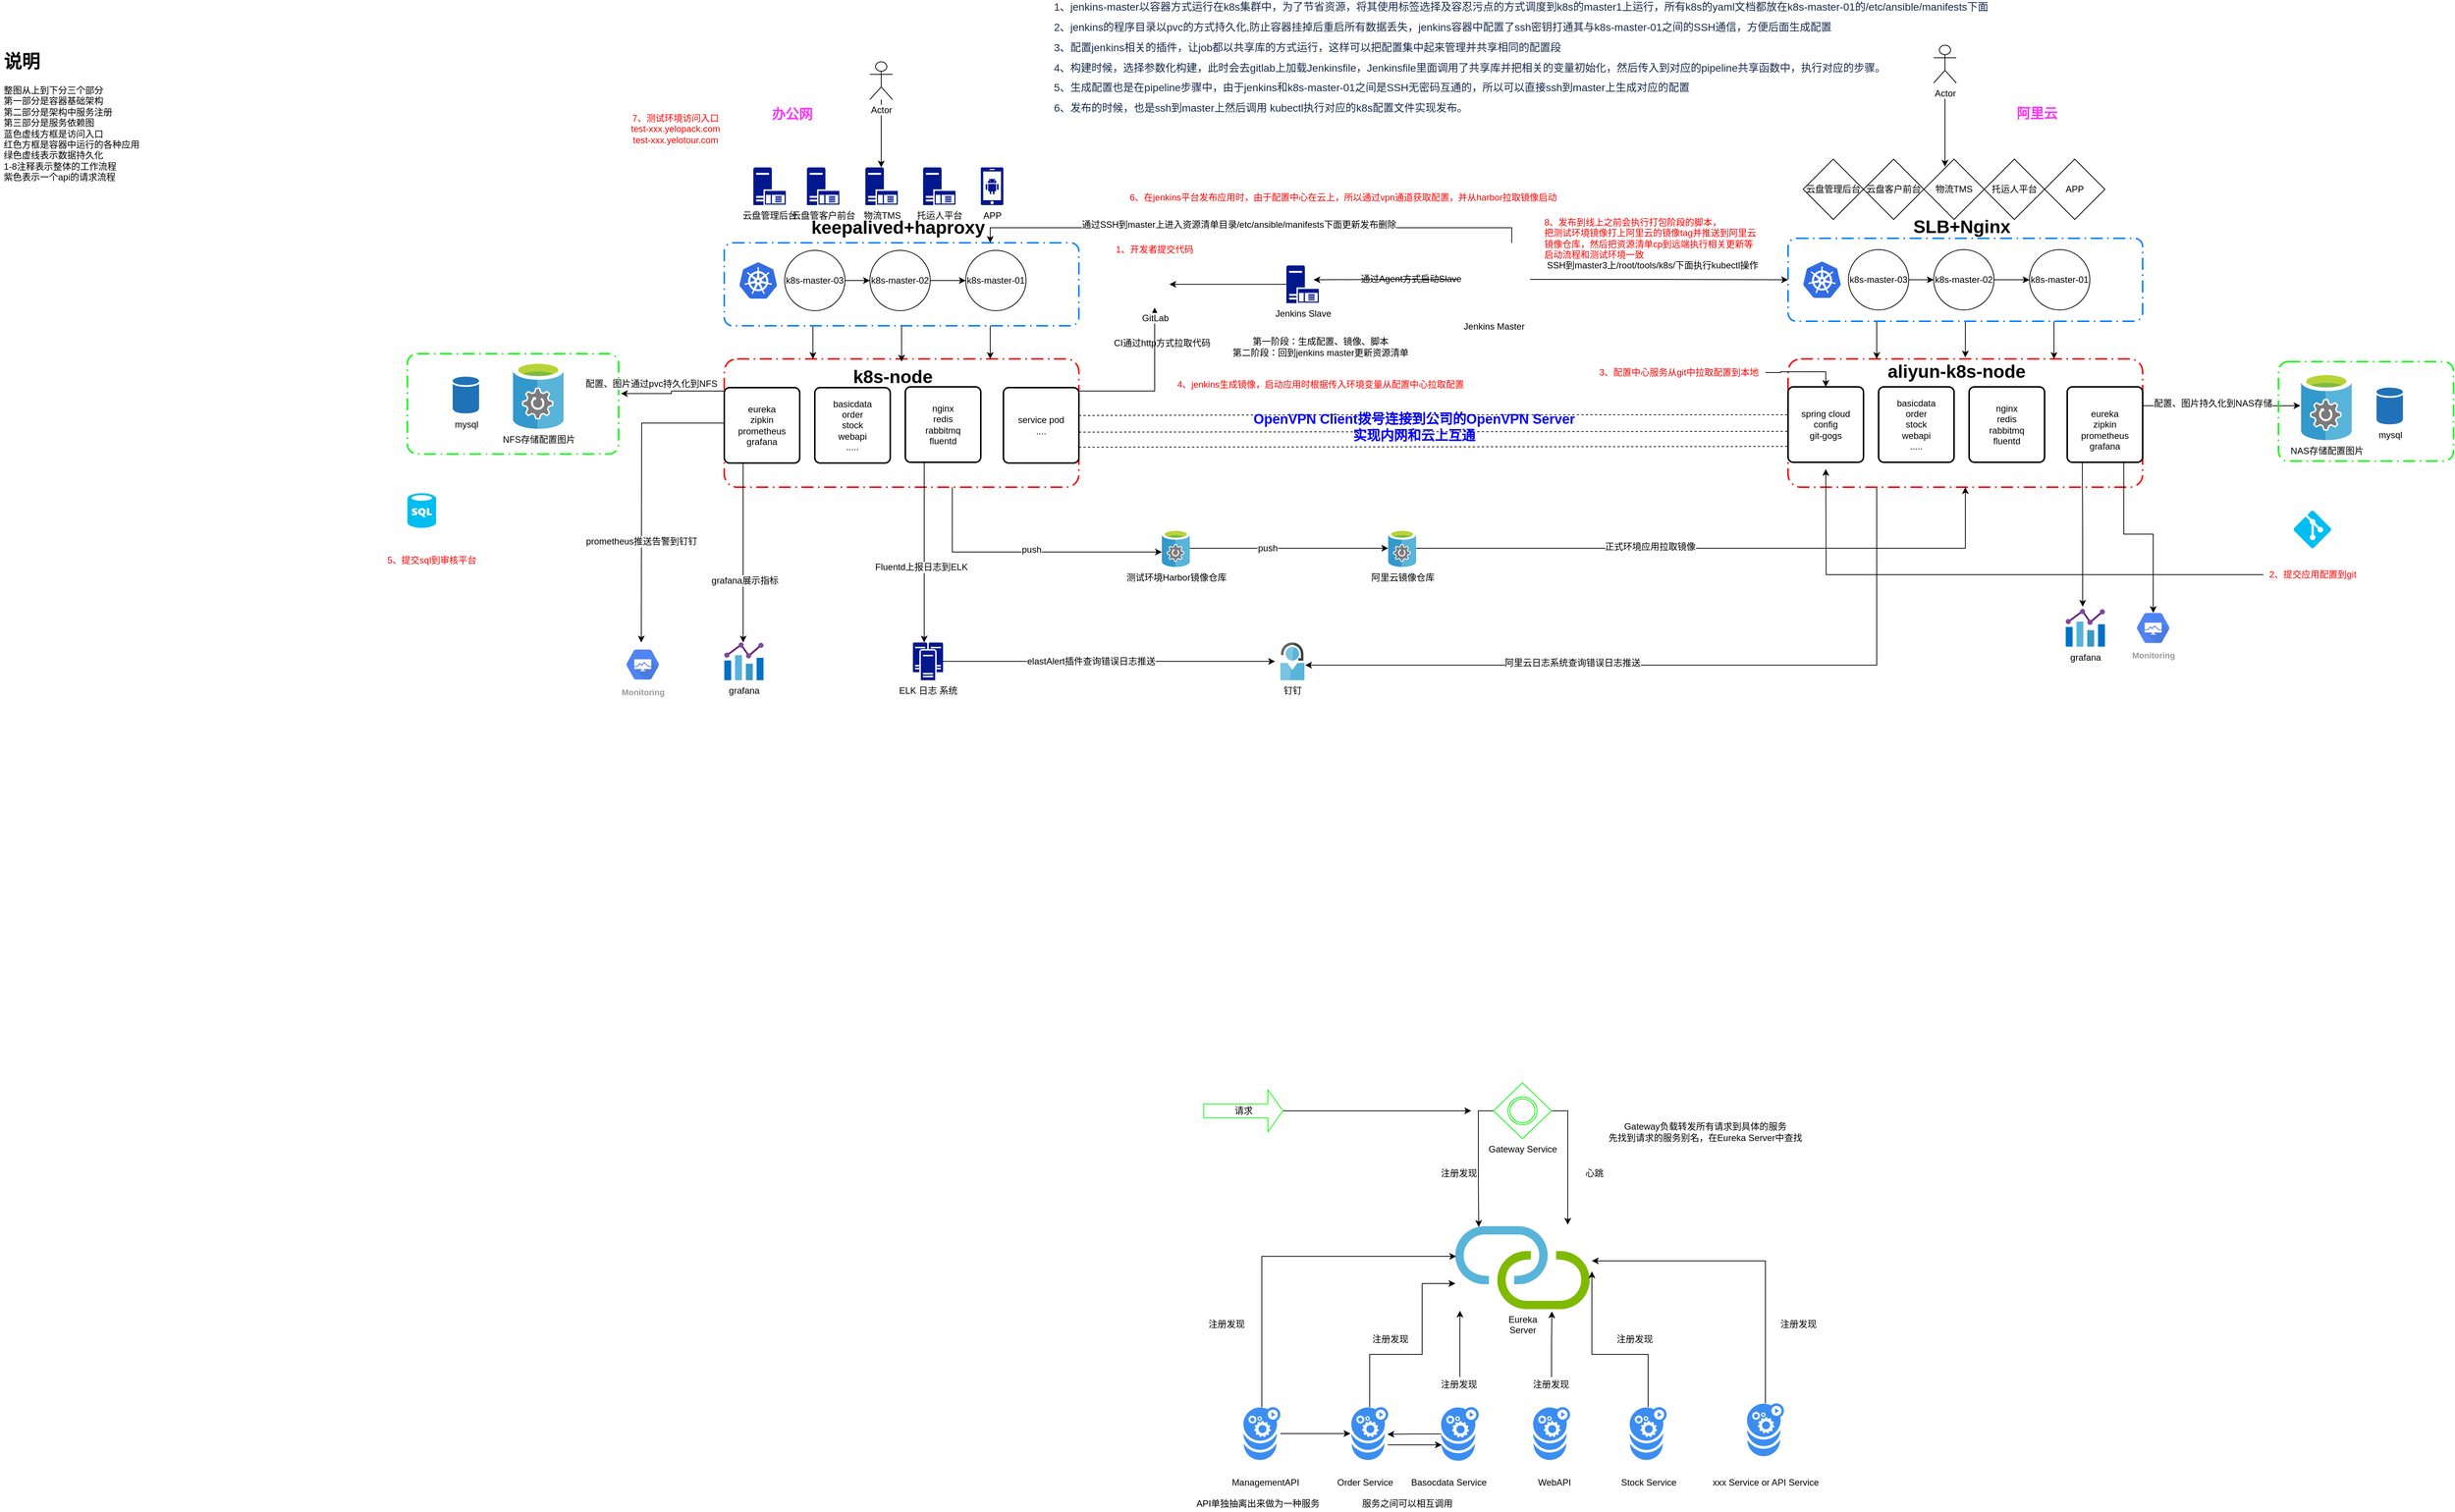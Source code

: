 <mxfile version="12.3.6" type="github" pages="1">
  <diagram id="JOAECc9dolxZvERgOYIs" name="第 1 页">
    <mxGraphModel dx="3239" dy="1941" grid="1" gridSize="10" guides="1" tooltips="1" connect="1" arrows="1" fold="1" page="1" pageScale="1" pageWidth="827" pageHeight="1169" math="0" shadow="0">
      <root>
        <mxCell id="0"/>
        <mxCell id="1" parent="0"/>
        <mxCell id="RfoIqtlfHeD6Kl8EGxVd-103" value="&lt;p style=&quot;margin: 0px ; padding: 0px ; color: rgb(23 , 43 , 77) ; font-family: , &amp;#34;blinkmacsystemfont&amp;#34; , &amp;#34;segoe ui&amp;#34; , &amp;#34;roboto&amp;#34; , &amp;#34;oxygen&amp;#34; , &amp;#34;ubuntu&amp;#34; , &amp;#34;fira sans&amp;#34; , &amp;#34;droid sans&amp;#34; , &amp;#34;helvetica neue&amp;#34; , sans-serif ; font-size: 14px ; background-color: rgb(255 , 255 , 255)&quot;&gt;1、jenkins-master以容器方式运行在k8s集群中，为了节省资源，将其使用标签选择及容忍污点的方式调度到k8s的master1上运行，所有k8s的yaml文档都放在k8s-master-01的/etc/ansible/manifests下面&lt;/p&gt;&lt;p style=&quot;margin: 10px 0px 0px ; padding: 0px ; color: rgb(23 , 43 , 77) ; font-family: , &amp;#34;blinkmacsystemfont&amp;#34; , &amp;#34;segoe ui&amp;#34; , &amp;#34;roboto&amp;#34; , &amp;#34;oxygen&amp;#34; , &amp;#34;ubuntu&amp;#34; , &amp;#34;fira sans&amp;#34; , &amp;#34;droid sans&amp;#34; , &amp;#34;helvetica neue&amp;#34; , sans-serif ; font-size: 14px ; background-color: rgb(255 , 255 , 255)&quot;&gt;2、jenkins的程序目录以pvc的方式持久化,防止容器挂掉后重启所有数据丢失，jenkins容器中配置了ssh密钥打通其与k8s-master-01之间的SSH通信，方便后面生成配置&lt;/p&gt;&lt;p style=&quot;margin: 10px 0px 0px ; padding: 0px ; color: rgb(23 , 43 , 77) ; font-family: , &amp;#34;blinkmacsystemfont&amp;#34; , &amp;#34;segoe ui&amp;#34; , &amp;#34;roboto&amp;#34; , &amp;#34;oxygen&amp;#34; , &amp;#34;ubuntu&amp;#34; , &amp;#34;fira sans&amp;#34; , &amp;#34;droid sans&amp;#34; , &amp;#34;helvetica neue&amp;#34; , sans-serif ; font-size: 14px ; background-color: rgb(255 , 255 , 255)&quot;&gt;3、配置jenkins相关的插件，让job都以共享库的方式运行，这样可以把配置集中起来管理并共享相同的配置段&lt;/p&gt;&lt;p style=&quot;margin: 10px 0px 0px ; padding: 0px ; color: rgb(23 , 43 , 77) ; font-family: , &amp;#34;blinkmacsystemfont&amp;#34; , &amp;#34;segoe ui&amp;#34; , &amp;#34;roboto&amp;#34; , &amp;#34;oxygen&amp;#34; , &amp;#34;ubuntu&amp;#34; , &amp;#34;fira sans&amp;#34; , &amp;#34;droid sans&amp;#34; , &amp;#34;helvetica neue&amp;#34; , sans-serif ; font-size: 14px ; background-color: rgb(255 , 255 , 255)&quot;&gt;4、构建时候，选择参数化构建，此时会去gitlab上加载Jenkinsfile，Jenkinsfile里面调用了共享库并把相关的变量初始化，然后传入到对应的pipeline共享函数中，执行对应的步骤。&lt;/p&gt;&lt;p style=&quot;margin: 10px 0px 0px ; padding: 0px ; color: rgb(23 , 43 , 77) ; font-family: , &amp;#34;blinkmacsystemfont&amp;#34; , &amp;#34;segoe ui&amp;#34; , &amp;#34;roboto&amp;#34; , &amp;#34;oxygen&amp;#34; , &amp;#34;ubuntu&amp;#34; , &amp;#34;fira sans&amp;#34; , &amp;#34;droid sans&amp;#34; , &amp;#34;helvetica neue&amp;#34; , sans-serif ; font-size: 14px ; background-color: rgb(255 , 255 , 255)&quot;&gt;5、生成配置也是在pipeline步骤中，由于jenkins和k8s-master-01之间是SSH无密码互通的，所以可以直接ssh到master上生成对应的配置&lt;/p&gt;&lt;p style=&quot;margin: 10px 0px 0px ; padding: 0px ; color: rgb(23 , 43 , 77) ; font-family: , &amp;#34;blinkmacsystemfont&amp;#34; , &amp;#34;segoe ui&amp;#34; , &amp;#34;roboto&amp;#34; , &amp;#34;oxygen&amp;#34; , &amp;#34;ubuntu&amp;#34; , &amp;#34;fira sans&amp;#34; , &amp;#34;droid sans&amp;#34; , &amp;#34;helvetica neue&amp;#34; , sans-serif ; font-size: 14px ; background-color: rgb(255 , 255 , 255)&quot;&gt;6、发布的时候，也是ssh到master上然后调用&amp;nbsp;kubectl执行对应的k8s配置文件实现发布。&lt;/p&gt;" style="text;html=1;strokeColor=none;fillColor=none;align=left;verticalAlign=middle;whiteSpace=wrap;rounded=0;shadow=0;" vertex="1" parent="1">
          <mxGeometry x="505" y="-930" width="1275" height="140" as="geometry"/>
        </mxCell>
        <mxCell id="RfoIqtlfHeD6Kl8EGxVd-90" style="edgeStyle=orthogonalEdgeStyle;rounded=0;orthogonalLoop=1;jettySize=auto;html=1;exitX=0.25;exitY=1;exitDx=0;exitDy=0;entryX=1.031;entryY=0.6;entryDx=0;entryDy=0;entryPerimeter=0;" edge="1" parent="1" source="RfoIqtlfHeD6Kl8EGxVd-40" target="RfoIqtlfHeD6Kl8EGxVd-88">
          <mxGeometry relative="1" as="geometry"/>
        </mxCell>
        <mxCell id="RfoIqtlfHeD6Kl8EGxVd-91" value="阿里云日志系统查询错误日志推送" style="text;html=1;align=center;verticalAlign=middle;resizable=0;points=[];;labelBackgroundColor=#ffffff;" vertex="1" connectable="0" parent="RfoIqtlfHeD6Kl8EGxVd-90">
          <mxGeometry x="0.288" y="-3" relative="1" as="geometry">
            <mxPoint as="offset"/>
          </mxGeometry>
        </mxCell>
        <mxCell id="RfoIqtlfHeD6Kl8EGxVd-40" value="" style="rounded=1;arcSize=10;dashed=1;strokeColor=#FF0000;fillColor=none;gradientColor=none;dashPattern=8 3 1 3;strokeWidth=2;shadow=0;" vertex="1" parent="1">
          <mxGeometry x="1480" y="-460" width="470" height="170" as="geometry"/>
        </mxCell>
        <mxCell id="RfoIqtlfHeD6Kl8EGxVd-110" style="edgeStyle=orthogonalEdgeStyle;rounded=0;orthogonalLoop=1;jettySize=auto;html=1;exitX=1;exitY=0.25;exitDx=0;exitDy=0;entryX=0.5;entryY=1;entryDx=0;entryDy=0;" edge="1" parent="1" source="RfoIqtlfHeD6Kl8EGxVd-7" target="RfoIqtlfHeD6Kl8EGxVd-108">
          <mxGeometry relative="1" as="geometry"/>
        </mxCell>
        <mxCell id="RfoIqtlfHeD6Kl8EGxVd-7" value="" style="rounded=1;arcSize=10;dashed=1;strokeColor=#FF0000;fillColor=none;gradientColor=none;dashPattern=8 3 1 3;strokeWidth=2;shadow=0;" vertex="1" parent="1">
          <mxGeometry x="70" y="-460" width="470" height="170" as="geometry"/>
        </mxCell>
        <mxCell id="RfoIqtlfHeD6Kl8EGxVd-17" value="" style="rounded=1;arcSize=10;dashed=1;strokeColor=#00FF00;fillColor=none;gradientColor=none;dashPattern=8 3 1 3;strokeWidth=2;shadow=0;" vertex="1" parent="1">
          <mxGeometry x="-350" y="-467" width="280" height="133" as="geometry"/>
        </mxCell>
        <mxCell id="RfoIqtlfHeD6Kl8EGxVd-18" style="edgeStyle=orthogonalEdgeStyle;rounded=0;orthogonalLoop=1;jettySize=auto;html=1;exitX=0;exitY=0.25;exitDx=0;exitDy=0;entryX=1.011;entryY=0.398;entryDx=0;entryDy=0;entryPerimeter=0;" edge="1" parent="1" source="RfoIqtlfHeD6Kl8EGxVd-7" target="RfoIqtlfHeD6Kl8EGxVd-17">
          <mxGeometry relative="1" as="geometry"/>
        </mxCell>
        <mxCell id="RfoIqtlfHeD6Kl8EGxVd-19" value="配置、图片通过pvc持久化到NFS" style="text;html=1;align=center;verticalAlign=middle;resizable=0;points=[];;labelBackgroundColor=#ffffff;" vertex="1" connectable="0" parent="RfoIqtlfHeD6Kl8EGxVd-18">
          <mxGeometry x="0.329" y="-3" relative="1" as="geometry">
            <mxPoint x="-8" y="-10" as="offset"/>
          </mxGeometry>
        </mxCell>
        <mxCell id="RfoIqtlfHeD6Kl8EGxVd-21" style="edgeStyle=orthogonalEdgeStyle;rounded=0;orthogonalLoop=1;jettySize=auto;html=1;" edge="1" parent="1" source="RfoIqtlfHeD6Kl8EGxVd-7">
          <mxGeometry relative="1" as="geometry">
            <mxPoint x="-40" y="-84" as="targetPoint"/>
          </mxGeometry>
        </mxCell>
        <mxCell id="RfoIqtlfHeD6Kl8EGxVd-29" value="prometheus推送告警到钉钉" style="text;html=1;align=center;verticalAlign=middle;resizable=0;points=[];;labelBackgroundColor=#ffffff;" vertex="1" connectable="0" parent="RfoIqtlfHeD6Kl8EGxVd-21">
          <mxGeometry x="0.332" relative="1" as="geometry">
            <mxPoint as="offset"/>
          </mxGeometry>
        </mxCell>
        <mxCell id="RfoIqtlfHeD6Kl8EGxVd-34" style="edgeStyle=orthogonalEdgeStyle;rounded=0;orthogonalLoop=1;jettySize=auto;html=1;exitX=0.643;exitY=1;exitDx=0;exitDy=0;entryX=0;entryY=0.6;entryDx=0;entryDy=0;entryPerimeter=0;exitPerimeter=0;" edge="1" parent="1" source="RfoIqtlfHeD6Kl8EGxVd-7" target="RfoIqtlfHeD6Kl8EGxVd-32">
          <mxGeometry relative="1" as="geometry"/>
        </mxCell>
        <mxCell id="RfoIqtlfHeD6Kl8EGxVd-72" value="push" style="text;html=1;align=center;verticalAlign=middle;resizable=0;points=[];;labelBackgroundColor=#ffffff;" vertex="1" connectable="0" parent="RfoIqtlfHeD6Kl8EGxVd-34">
          <mxGeometry x="0.05" y="3" relative="1" as="geometry">
            <mxPoint as="offset"/>
          </mxGeometry>
        </mxCell>
        <mxCell id="RfoIqtlfHeD6Kl8EGxVd-81" style="edgeStyle=orthogonalEdgeStyle;rounded=0;orthogonalLoop=1;jettySize=auto;html=1;exitX=0.25;exitY=1;exitDx=0;exitDy=0;entryX=0.25;entryY=0;entryDx=0;entryDy=0;" edge="1" parent="1" source="RfoIqtlfHeD6Kl8EGxVd-3" target="RfoIqtlfHeD6Kl8EGxVd-7">
          <mxGeometry relative="1" as="geometry"/>
        </mxCell>
        <mxCell id="RfoIqtlfHeD6Kl8EGxVd-82" style="edgeStyle=orthogonalEdgeStyle;rounded=0;orthogonalLoop=1;jettySize=auto;html=1;exitX=0.5;exitY=1;exitDx=0;exitDy=0;entryX=0.62;entryY=0;entryDx=0;entryDy=0;entryPerimeter=0;" edge="1" parent="1" source="RfoIqtlfHeD6Kl8EGxVd-3" target="RfoIqtlfHeD6Kl8EGxVd-14">
          <mxGeometry relative="1" as="geometry"/>
        </mxCell>
        <mxCell id="RfoIqtlfHeD6Kl8EGxVd-83" style="edgeStyle=orthogonalEdgeStyle;rounded=0;orthogonalLoop=1;jettySize=auto;html=1;exitX=0.75;exitY=1;exitDx=0;exitDy=0;entryX=0.75;entryY=0;entryDx=0;entryDy=0;" edge="1" parent="1" source="RfoIqtlfHeD6Kl8EGxVd-3" target="RfoIqtlfHeD6Kl8EGxVd-7">
          <mxGeometry relative="1" as="geometry"/>
        </mxCell>
        <mxCell id="RfoIqtlfHeD6Kl8EGxVd-3" value="" style="rounded=1;arcSize=10;dashed=1;strokeColor=#007FFF;fillColor=none;gradientColor=none;dashPattern=8 3 1 3;strokeWidth=2;shadow=0;" vertex="1" parent="1">
          <mxGeometry x="70" y="-614" width="470" height="110" as="geometry"/>
        </mxCell>
        <mxCell id="q3KWGAczgnSq44PTm5tH-10" style="edgeStyle=orthogonalEdgeStyle;rounded=0;orthogonalLoop=1;jettySize=auto;html=1;" parent="1" source="q3KWGAczgnSq44PTm5tH-1" edge="1">
          <mxGeometry relative="1" as="geometry">
            <mxPoint x="278" y="-714" as="targetPoint"/>
          </mxGeometry>
        </mxCell>
        <mxCell id="q3KWGAczgnSq44PTm5tH-1" value="Actor" style="shape=umlActor;verticalLabelPosition=bottom;labelBackgroundColor=#ffffff;verticalAlign=top;html=1;outlineConnect=0;" parent="1" vertex="1">
          <mxGeometry x="263" y="-854" width="30" height="50" as="geometry"/>
        </mxCell>
        <mxCell id="q3KWGAczgnSq44PTm5tH-8" value="&lt;h1&gt;说明&lt;/h1&gt;&lt;div&gt;整图从上到下分三个部分&lt;/div&gt;&lt;div&gt;第一部分是容器基础架构&lt;/div&gt;&lt;div&gt;第二部分是架构中服务注册&lt;/div&gt;&lt;div&gt;第三部分是服务依赖图&lt;/div&gt;&lt;div&gt;蓝色虚线方框是访问入口&lt;/div&gt;&lt;div&gt;红色方框是容器中运行的各种应用&lt;/div&gt;&lt;div&gt;绿色虚线表示数据持久化&lt;/div&gt;&lt;div&gt;1-8注释表示整体的工作流程&lt;/div&gt;&lt;div&gt;紫色表示一个api的请求流程&lt;/div&gt;" style="text;html=1;strokeColor=none;fillColor=none;spacing=5;spacingTop=-20;whiteSpace=wrap;overflow=hidden;rounded=0;" parent="1" vertex="1">
          <mxGeometry x="-890" y="-874" width="197" height="200" as="geometry"/>
        </mxCell>
        <mxCell id="q3KWGAczgnSq44PTm5tH-9" value="&lt;font color=&quot;#ff33ff&quot; style=&quot;font-size: 18px&quot;&gt;&lt;b&gt;办公网&lt;/b&gt;&lt;/font&gt;" style="text;html=1;strokeColor=none;fillColor=none;align=center;verticalAlign=middle;whiteSpace=wrap;rounded=0;" parent="1" vertex="1">
          <mxGeometry x="130" y="-804" width="60" height="40" as="geometry"/>
        </mxCell>
        <mxCell id="RfoIqtlfHeD6Kl8EGxVd-4" style="edgeStyle=orthogonalEdgeStyle;rounded=0;orthogonalLoop=1;jettySize=auto;html=1;exitX=1;exitY=0.5;exitDx=0;exitDy=0;entryX=0;entryY=0.5;entryDx=0;entryDy=0;" edge="1" parent="1" source="q3KWGAczgnSq44PTm5tH-13" target="q3KWGAczgnSq44PTm5tH-14">
          <mxGeometry relative="1" as="geometry"/>
        </mxCell>
        <mxCell id="q3KWGAczgnSq44PTm5tH-13" value="k8s-master-03" style="ellipse;whiteSpace=wrap;html=1;aspect=fixed;fillColor=#FFFFFF;" parent="1" vertex="1">
          <mxGeometry x="150" y="-604" width="80" height="80" as="geometry"/>
        </mxCell>
        <mxCell id="RfoIqtlfHeD6Kl8EGxVd-5" style="edgeStyle=orthogonalEdgeStyle;rounded=0;orthogonalLoop=1;jettySize=auto;html=1;exitX=1;exitY=0.5;exitDx=0;exitDy=0;entryX=0;entryY=0.5;entryDx=0;entryDy=0;" edge="1" parent="1" source="q3KWGAczgnSq44PTm5tH-14" target="q3KWGAczgnSq44PTm5tH-15">
          <mxGeometry relative="1" as="geometry"/>
        </mxCell>
        <mxCell id="q3KWGAczgnSq44PTm5tH-14" value="&lt;span style=&quot;white-space: normal&quot;&gt;k8s-master-02&lt;/span&gt;" style="ellipse;whiteSpace=wrap;html=1;aspect=fixed;fillColor=#FFFFFF;" parent="1" vertex="1">
          <mxGeometry x="263" y="-604" width="80" height="80" as="geometry"/>
        </mxCell>
        <mxCell id="q3KWGAczgnSq44PTm5tH-15" value="&lt;span style=&quot;white-space: normal&quot;&gt;k8s-master-01&lt;/span&gt;" style="ellipse;whiteSpace=wrap;html=1;aspect=fixed;fillColor=#FFFFFF;" parent="1" vertex="1">
          <mxGeometry x="390" y="-604" width="80" height="80" as="geometry"/>
        </mxCell>
        <mxCell id="q3KWGAczgnSq44PTm5tH-18" value="" style="aspect=fixed;html=1;points=[];align=center;image;fontSize=12;image=img/lib/mscae/Kubernetes.svg;shadow=0;fillColor=#FFFFFF;" parent="1" vertex="1">
          <mxGeometry x="90" y="-588" width="50" height="48" as="geometry"/>
        </mxCell>
        <mxCell id="RfoIqtlfHeD6Kl8EGxVd-25" style="edgeStyle=orthogonalEdgeStyle;rounded=0;orthogonalLoop=1;jettySize=auto;html=1;exitX=0.25;exitY=1;exitDx=0;exitDy=0;entryX=0.481;entryY=0;entryDx=0;entryDy=0;entryPerimeter=0;" edge="1" parent="1" source="q3KWGAczgnSq44PTm5tH-19" target="RfoIqtlfHeD6Kl8EGxVd-24">
          <mxGeometry relative="1" as="geometry"/>
        </mxCell>
        <mxCell id="RfoIqtlfHeD6Kl8EGxVd-30" value="grafana展示指标" style="text;html=1;align=center;verticalAlign=middle;resizable=0;points=[];;labelBackgroundColor=#ffffff;" vertex="1" connectable="0" parent="RfoIqtlfHeD6Kl8EGxVd-25">
          <mxGeometry x="0.311" y="2" relative="1" as="geometry">
            <mxPoint as="offset"/>
          </mxGeometry>
        </mxCell>
        <mxCell id="q3KWGAczgnSq44PTm5tH-19" value="eureka&lt;br&gt;zipkin&lt;br&gt;prometheus&lt;br&gt;grafana" style="rounded=1;whiteSpace=wrap;html=1;absoluteArcSize=1;arcSize=14;strokeWidth=2;shadow=0;fillColor=#FFFFFF;" parent="1" vertex="1">
          <mxGeometry x="70" y="-422" width="100" height="100" as="geometry"/>
        </mxCell>
        <mxCell id="RfoIqtlfHeD6Kl8EGxVd-6" value="keepalived+haproxy" style="text;strokeColor=none;fillColor=none;html=1;fontSize=24;fontStyle=1;verticalAlign=middle;align=center;shadow=0;" vertex="1" parent="1">
          <mxGeometry x="250" y="-654" width="100" height="40" as="geometry"/>
        </mxCell>
        <mxCell id="RfoIqtlfHeD6Kl8EGxVd-84" style="edgeStyle=orthogonalEdgeStyle;rounded=0;orthogonalLoop=1;jettySize=auto;html=1;exitX=0.25;exitY=1;exitDx=0;exitDy=0;" edge="1" parent="1" source="RfoIqtlfHeD6Kl8EGxVd-8">
          <mxGeometry relative="1" as="geometry">
            <mxPoint x="335" y="-84" as="targetPoint"/>
          </mxGeometry>
        </mxCell>
        <mxCell id="RfoIqtlfHeD6Kl8EGxVd-86" value="Fluentd上报日志到ELK" style="text;html=1;align=center;verticalAlign=middle;resizable=0;points=[];;labelBackgroundColor=#ffffff;" vertex="1" connectable="0" parent="RfoIqtlfHeD6Kl8EGxVd-84">
          <mxGeometry x="0.197" y="-1" relative="1" as="geometry">
            <mxPoint x="-4" y="-4" as="offset"/>
          </mxGeometry>
        </mxCell>
        <mxCell id="RfoIqtlfHeD6Kl8EGxVd-8" value="nginx&lt;br&gt;redis&lt;br&gt;rabbitmq&lt;br&gt;fluentd" style="rounded=1;whiteSpace=wrap;html=1;absoluteArcSize=1;arcSize=14;strokeWidth=2;shadow=0;fillColor=#FFFFFF;" vertex="1" parent="1">
          <mxGeometry x="310" y="-423" width="100" height="100" as="geometry"/>
        </mxCell>
        <mxCell id="RfoIqtlfHeD6Kl8EGxVd-9" value="service pod&lt;br&gt;...." style="rounded=1;whiteSpace=wrap;html=1;absoluteArcSize=1;arcSize=14;strokeWidth=2;shadow=0;fillColor=#FFFFFF;" vertex="1" parent="1">
          <mxGeometry x="440" y="-422" width="100" height="100" as="geometry"/>
        </mxCell>
        <mxCell id="RfoIqtlfHeD6Kl8EGxVd-10" value="basicdata&lt;br&gt;order&lt;br&gt;stock&lt;br&gt;webapi&lt;br&gt;....." style="rounded=1;whiteSpace=wrap;html=1;absoluteArcSize=1;arcSize=14;strokeWidth=2;shadow=0;fillColor=#FFFFFF;" vertex="1" parent="1">
          <mxGeometry x="190" y="-422" width="100" height="100" as="geometry"/>
        </mxCell>
        <mxCell id="RfoIqtlfHeD6Kl8EGxVd-14" value="k8s-node" style="text;strokeColor=none;fillColor=none;html=1;fontSize=24;fontStyle=1;verticalAlign=middle;align=center;shadow=0;" vertex="1" parent="1">
          <mxGeometry x="243" y="-456.5" width="100" height="40" as="geometry"/>
        </mxCell>
        <mxCell id="RfoIqtlfHeD6Kl8EGxVd-15" value="NFS存储配置图片" style="aspect=fixed;html=1;points=[];align=center;image;fontSize=12;image=img/lib/mscae/StorSimple_Data_Managers.svg;shadow=0;strokeColor=#FF0000;fillColor=#FFFFFF;" vertex="1" parent="1">
          <mxGeometry x="-210" y="-457" width="67" height="90" as="geometry"/>
        </mxCell>
        <mxCell id="RfoIqtlfHeD6Kl8EGxVd-16" value="mysql" style="shadow=0;dashed=0;html=1;strokeColor=none;labelPosition=center;verticalLabelPosition=bottom;verticalAlign=top;outlineConnect=0;align=center;shape=mxgraph.office.databases.database;fillColor=#2072B8;" vertex="1" parent="1">
          <mxGeometry x="-290" y="-436.5" width="35" height="49" as="geometry"/>
        </mxCell>
        <mxCell id="RfoIqtlfHeD6Kl8EGxVd-24" value="grafana" style="aspect=fixed;html=1;points=[];align=center;image;fontSize=12;image=img/lib/mscae/Chart.svg;shadow=0;strokeColor=#00FF00;fillColor=#FFFFFF;" vertex="1" parent="1">
          <mxGeometry x="70" y="-84" width="52" height="50" as="geometry"/>
        </mxCell>
        <mxCell id="RfoIqtlfHeD6Kl8EGxVd-26" value="Monitoring" style="html=1;fillColor=#5184F3;strokeColor=none;verticalAlign=top;labelPosition=center;verticalLabelPosition=bottom;align=center;spacingTop=-6;fontSize=11;fontStyle=1;fontColor=#999999;shape=mxgraph.gcp2.hexIcon;prIcon=cloud_deployment_manager;shadow=0;" vertex="1" parent="1">
          <mxGeometry x="-71" y="-84" width="66" height="58.5" as="geometry"/>
        </mxCell>
        <mxCell id="RfoIqtlfHeD6Kl8EGxVd-70" style="edgeStyle=orthogonalEdgeStyle;rounded=0;orthogonalLoop=1;jettySize=auto;html=1;" edge="1" parent="1" source="RfoIqtlfHeD6Kl8EGxVd-32" target="RfoIqtlfHeD6Kl8EGxVd-67">
          <mxGeometry relative="1" as="geometry"/>
        </mxCell>
        <mxCell id="RfoIqtlfHeD6Kl8EGxVd-71" value="push" style="text;html=1;align=center;verticalAlign=middle;resizable=0;points=[];;labelBackgroundColor=#ffffff;" vertex="1" connectable="0" parent="RfoIqtlfHeD6Kl8EGxVd-70">
          <mxGeometry x="-0.217" relative="1" as="geometry">
            <mxPoint as="offset"/>
          </mxGeometry>
        </mxCell>
        <mxCell id="RfoIqtlfHeD6Kl8EGxVd-32" value="测试环境Harbor镜像仓库" style="aspect=fixed;html=1;points=[];align=center;image;fontSize=12;image=img/lib/mscae/StorSimple_Data_Managers.svg;shadow=0;strokeColor=#00FF00;fillColor=#FFFFFF;" vertex="1" parent="1">
          <mxGeometry x="650" y="-234" width="37" height="50" as="geometry"/>
        </mxCell>
        <mxCell id="RfoIqtlfHeD6Kl8EGxVd-98" style="edgeStyle=orthogonalEdgeStyle;rounded=0;orthogonalLoop=1;jettySize=auto;html=1;exitX=0.25;exitY=1;exitDx=0;exitDy=0;entryX=0.25;entryY=0;entryDx=0;entryDy=0;" edge="1" parent="1" source="RfoIqtlfHeD6Kl8EGxVd-41" target="RfoIqtlfHeD6Kl8EGxVd-40">
          <mxGeometry relative="1" as="geometry"/>
        </mxCell>
        <mxCell id="RfoIqtlfHeD6Kl8EGxVd-99" style="edgeStyle=orthogonalEdgeStyle;rounded=0;orthogonalLoop=1;jettySize=auto;html=1;exitX=0.5;exitY=1;exitDx=0;exitDy=0;entryX=0.62;entryY=0.025;entryDx=0;entryDy=0;entryPerimeter=0;" edge="1" parent="1" source="RfoIqtlfHeD6Kl8EGxVd-41" target="RfoIqtlfHeD6Kl8EGxVd-63">
          <mxGeometry relative="1" as="geometry"/>
        </mxCell>
        <mxCell id="RfoIqtlfHeD6Kl8EGxVd-100" style="edgeStyle=orthogonalEdgeStyle;rounded=0;orthogonalLoop=1;jettySize=auto;html=1;exitX=0.75;exitY=1;exitDx=0;exitDy=0;entryX=0.75;entryY=0;entryDx=0;entryDy=0;" edge="1" parent="1" source="RfoIqtlfHeD6Kl8EGxVd-41" target="RfoIqtlfHeD6Kl8EGxVd-40">
          <mxGeometry relative="1" as="geometry"/>
        </mxCell>
        <mxCell id="RfoIqtlfHeD6Kl8EGxVd-41" value="" style="rounded=1;arcSize=10;dashed=1;strokeColor=#007FFF;fillColor=none;gradientColor=none;dashPattern=8 3 1 3;strokeWidth=2;shadow=0;" vertex="1" parent="1">
          <mxGeometry x="1480" y="-620" width="470" height="110" as="geometry"/>
        </mxCell>
        <mxCell id="RfoIqtlfHeD6Kl8EGxVd-42" style="edgeStyle=orthogonalEdgeStyle;rounded=0;orthogonalLoop=1;jettySize=auto;html=1;" edge="1" parent="1">
          <mxGeometry relative="1" as="geometry">
            <mxPoint x="1688" y="-715" as="targetPoint"/>
            <mxPoint x="1688" y="-805" as="sourcePoint"/>
          </mxGeometry>
        </mxCell>
        <mxCell id="RfoIqtlfHeD6Kl8EGxVd-43" value="Actor" style="shape=umlActor;verticalLabelPosition=bottom;labelBackgroundColor=#ffffff;verticalAlign=top;html=1;outlineConnect=0;" vertex="1" parent="1">
          <mxGeometry x="1673" y="-876" width="30" height="50" as="geometry"/>
        </mxCell>
        <mxCell id="RfoIqtlfHeD6Kl8EGxVd-44" value="云盘管理后台" style="rhombus;whiteSpace=wrap;html=1;" vertex="1" parent="1">
          <mxGeometry x="1500" y="-725" width="80" height="80" as="geometry"/>
        </mxCell>
        <mxCell id="RfoIqtlfHeD6Kl8EGxVd-45" value="云盘客户前台" style="rhombus;whiteSpace=wrap;html=1;" vertex="1" parent="1">
          <mxGeometry x="1580" y="-725" width="80" height="80" as="geometry"/>
        </mxCell>
        <mxCell id="RfoIqtlfHeD6Kl8EGxVd-46" value="物流TMS" style="rhombus;whiteSpace=wrap;html=1;" vertex="1" parent="1">
          <mxGeometry x="1660" y="-725" width="80" height="80" as="geometry"/>
        </mxCell>
        <mxCell id="RfoIqtlfHeD6Kl8EGxVd-47" value="托运人平台" style="rhombus;whiteSpace=wrap;html=1;" vertex="1" parent="1">
          <mxGeometry x="1740" y="-725" width="80" height="80" as="geometry"/>
        </mxCell>
        <mxCell id="RfoIqtlfHeD6Kl8EGxVd-48" value="&lt;font color=&quot;#ff33ff&quot;&gt;&lt;span style=&quot;font-size: 18px&quot;&gt;&lt;b&gt;阿里云&lt;/b&gt;&lt;/span&gt;&lt;/font&gt;" style="text;html=1;strokeColor=none;fillColor=none;align=center;verticalAlign=middle;whiteSpace=wrap;rounded=0;" vertex="1" parent="1">
          <mxGeometry x="1780" y="-805" width="60" height="40" as="geometry"/>
        </mxCell>
        <mxCell id="RfoIqtlfHeD6Kl8EGxVd-49" value="APP" style="rhombus;whiteSpace=wrap;html=1;" vertex="1" parent="1">
          <mxGeometry x="1820" y="-725" width="80" height="80" as="geometry"/>
        </mxCell>
        <mxCell id="RfoIqtlfHeD6Kl8EGxVd-50" style="edgeStyle=orthogonalEdgeStyle;rounded=0;orthogonalLoop=1;jettySize=auto;html=1;exitX=1;exitY=0.5;exitDx=0;exitDy=0;entryX=0;entryY=0.5;entryDx=0;entryDy=0;" edge="1" parent="1" source="RfoIqtlfHeD6Kl8EGxVd-51" target="RfoIqtlfHeD6Kl8EGxVd-53">
          <mxGeometry relative="1" as="geometry"/>
        </mxCell>
        <mxCell id="RfoIqtlfHeD6Kl8EGxVd-51" value="k8s-master-03" style="ellipse;whiteSpace=wrap;html=1;aspect=fixed;fillColor=#FFFFFF;" vertex="1" parent="1">
          <mxGeometry x="1560" y="-605" width="80" height="80" as="geometry"/>
        </mxCell>
        <mxCell id="RfoIqtlfHeD6Kl8EGxVd-52" style="edgeStyle=orthogonalEdgeStyle;rounded=0;orthogonalLoop=1;jettySize=auto;html=1;exitX=1;exitY=0.5;exitDx=0;exitDy=0;entryX=0;entryY=0.5;entryDx=0;entryDy=0;" edge="1" parent="1" source="RfoIqtlfHeD6Kl8EGxVd-53" target="RfoIqtlfHeD6Kl8EGxVd-54">
          <mxGeometry relative="1" as="geometry"/>
        </mxCell>
        <mxCell id="RfoIqtlfHeD6Kl8EGxVd-53" value="&lt;span style=&quot;white-space: normal&quot;&gt;k8s-master-02&lt;/span&gt;" style="ellipse;whiteSpace=wrap;html=1;aspect=fixed;fillColor=#FFFFFF;" vertex="1" parent="1">
          <mxGeometry x="1673" y="-605" width="80" height="80" as="geometry"/>
        </mxCell>
        <mxCell id="RfoIqtlfHeD6Kl8EGxVd-54" value="&lt;span style=&quot;white-space: normal&quot;&gt;k8s-master-01&lt;/span&gt;" style="ellipse;whiteSpace=wrap;html=1;aspect=fixed;fillColor=#FFFFFF;" vertex="1" parent="1">
          <mxGeometry x="1800" y="-605" width="80" height="80" as="geometry"/>
        </mxCell>
        <mxCell id="RfoIqtlfHeD6Kl8EGxVd-55" value="" style="aspect=fixed;html=1;points=[];align=center;image;fontSize=12;image=img/lib/mscae/Kubernetes.svg;shadow=0;fillColor=#FFFFFF;" vertex="1" parent="1">
          <mxGeometry x="1500" y="-589" width="50" height="48" as="geometry"/>
        </mxCell>
        <mxCell id="RfoIqtlfHeD6Kl8EGxVd-92" style="edgeStyle=orthogonalEdgeStyle;rounded=0;orthogonalLoop=1;jettySize=auto;html=1;exitX=0.5;exitY=1;exitDx=0;exitDy=0;" edge="1" parent="1">
          <mxGeometry relative="1" as="geometry">
            <mxPoint x="1870.5" y="-131.5" as="targetPoint"/>
            <mxPoint x="1870" y="-322" as="sourcePoint"/>
          </mxGeometry>
        </mxCell>
        <mxCell id="RfoIqtlfHeD6Kl8EGxVd-58" value="&lt;span style=&quot;white-space: normal&quot;&gt;spring cloud config&lt;br&gt;git-gogs&lt;br&gt;&lt;/span&gt;" style="rounded=1;whiteSpace=wrap;html=1;absoluteArcSize=1;arcSize=14;strokeWidth=2;shadow=0;fillColor=#FFFFFF;" vertex="1" parent="1">
          <mxGeometry x="1480" y="-423" width="100" height="100" as="geometry"/>
        </mxCell>
        <mxCell id="RfoIqtlfHeD6Kl8EGxVd-59" value="SLB+Nginx" style="text;strokeColor=none;fillColor=none;html=1;fontSize=24;fontStyle=1;verticalAlign=middle;align=center;shadow=0;" vertex="1" parent="1">
          <mxGeometry x="1660" y="-655" width="100" height="40" as="geometry"/>
        </mxCell>
        <mxCell id="RfoIqtlfHeD6Kl8EGxVd-60" value="nginx&lt;br&gt;redis&lt;br&gt;rabbitmq&lt;br&gt;fluentd" style="rounded=1;whiteSpace=wrap;html=1;absoluteArcSize=1;arcSize=14;strokeWidth=2;shadow=0;fillColor=#FFFFFF;" vertex="1" parent="1">
          <mxGeometry x="1720" y="-423" width="100" height="100" as="geometry"/>
        </mxCell>
        <mxCell id="RfoIqtlfHeD6Kl8EGxVd-77" style="edgeStyle=orthogonalEdgeStyle;rounded=0;orthogonalLoop=1;jettySize=auto;html=1;exitX=0.75;exitY=1;exitDx=0;exitDy=0;entryX=0.5;entryY=0.16;entryDx=0;entryDy=0;entryPerimeter=0;" edge="1" parent="1" source="RfoIqtlfHeD6Kl8EGxVd-61" target="RfoIqtlfHeD6Kl8EGxVd-66">
          <mxGeometry relative="1" as="geometry"/>
        </mxCell>
        <mxCell id="RfoIqtlfHeD6Kl8EGxVd-78" style="edgeStyle=orthogonalEdgeStyle;rounded=0;orthogonalLoop=1;jettySize=auto;html=1;exitX=1;exitY=0.25;exitDx=0;exitDy=0;entryX=-0.015;entryY=0.489;entryDx=0;entryDy=0;entryPerimeter=0;" edge="1" parent="1" source="RfoIqtlfHeD6Kl8EGxVd-61" target="RfoIqtlfHeD6Kl8EGxVd-64">
          <mxGeometry relative="1" as="geometry"/>
        </mxCell>
        <mxCell id="RfoIqtlfHeD6Kl8EGxVd-79" value="配置、图片持久化到NAS存储" style="text;html=1;align=center;verticalAlign=middle;resizable=0;points=[];;labelBackgroundColor=#ffffff;" vertex="1" connectable="0" parent="RfoIqtlfHeD6Kl8EGxVd-78">
          <mxGeometry x="-0.11" y="3" relative="1" as="geometry">
            <mxPoint as="offset"/>
          </mxGeometry>
        </mxCell>
        <mxCell id="RfoIqtlfHeD6Kl8EGxVd-61" value="&lt;br&gt;eureka&lt;br&gt;zipkin&lt;br&gt;prometheus&lt;br&gt;grafana" style="rounded=1;whiteSpace=wrap;html=1;absoluteArcSize=1;arcSize=14;strokeWidth=2;shadow=0;fillColor=#FFFFFF;" vertex="1" parent="1">
          <mxGeometry x="1850" y="-423" width="100" height="100" as="geometry"/>
        </mxCell>
        <mxCell id="RfoIqtlfHeD6Kl8EGxVd-62" value="basicdata&lt;br&gt;order&lt;br&gt;stock&lt;br&gt;webapi&lt;br&gt;....." style="rounded=1;whiteSpace=wrap;html=1;absoluteArcSize=1;arcSize=14;strokeWidth=2;shadow=0;fillColor=#FFFFFF;" vertex="1" parent="1">
          <mxGeometry x="1600" y="-423" width="100" height="100" as="geometry"/>
        </mxCell>
        <mxCell id="RfoIqtlfHeD6Kl8EGxVd-63" value="aliyun-k8s-node" style="text;strokeColor=none;fillColor=none;html=1;fontSize=24;fontStyle=1;verticalAlign=middle;align=center;shadow=0;" vertex="1" parent="1">
          <mxGeometry x="1653" y="-463" width="100" height="40" as="geometry"/>
        </mxCell>
        <mxCell id="RfoIqtlfHeD6Kl8EGxVd-64" value="NAS存储配置图片" style="aspect=fixed;html=1;points=[];align=center;image;fontSize=12;image=img/lib/mscae/StorSimple_Data_Managers.svg;shadow=0;strokeColor=#FF0000;fillColor=#FFFFFF;" vertex="1" parent="1">
          <mxGeometry x="2160" y="-442" width="67" height="90" as="geometry"/>
        </mxCell>
        <mxCell id="RfoIqtlfHeD6Kl8EGxVd-65" value="grafana" style="aspect=fixed;html=1;points=[];align=center;image;fontSize=12;image=img/lib/mscae/Chart.svg;shadow=0;strokeColor=#00FF00;fillColor=#FFFFFF;" vertex="1" parent="1">
          <mxGeometry x="1848" y="-128.5" width="52" height="50" as="geometry"/>
        </mxCell>
        <mxCell id="RfoIqtlfHeD6Kl8EGxVd-66" value="Monitoring" style="html=1;fillColor=#5184F3;strokeColor=none;verticalAlign=top;labelPosition=center;verticalLabelPosition=bottom;align=center;spacingTop=-6;fontSize=11;fontStyle=1;fontColor=#999999;shape=mxgraph.gcp2.hexIcon;prIcon=cloud_deployment_manager;shadow=0;" vertex="1" parent="1">
          <mxGeometry x="1931" y="-132.5" width="66" height="58.5" as="geometry"/>
        </mxCell>
        <mxCell id="RfoIqtlfHeD6Kl8EGxVd-94" style="edgeStyle=orthogonalEdgeStyle;rounded=0;orthogonalLoop=1;jettySize=auto;html=1;entryX=0.5;entryY=1;entryDx=0;entryDy=0;" edge="1" parent="1" source="RfoIqtlfHeD6Kl8EGxVd-67" target="RfoIqtlfHeD6Kl8EGxVd-40">
          <mxGeometry relative="1" as="geometry"/>
        </mxCell>
        <mxCell id="RfoIqtlfHeD6Kl8EGxVd-95" value="正式环境应用拉取镜像" style="text;html=1;align=center;verticalAlign=middle;resizable=0;points=[];;labelBackgroundColor=#ffffff;" vertex="1" connectable="0" parent="RfoIqtlfHeD6Kl8EGxVd-94">
          <mxGeometry x="-0.234" y="2" relative="1" as="geometry">
            <mxPoint as="offset"/>
          </mxGeometry>
        </mxCell>
        <mxCell id="RfoIqtlfHeD6Kl8EGxVd-67" value="阿里云镜像仓库" style="aspect=fixed;html=1;points=[];align=center;image;fontSize=12;image=img/lib/mscae/StorSimple_Data_Managers.svg;shadow=0;strokeColor=#00FF00;fillColor=#FFFFFF;" vertex="1" parent="1">
          <mxGeometry x="950" y="-234" width="37" height="50" as="geometry"/>
        </mxCell>
        <mxCell id="RfoIqtlfHeD6Kl8EGxVd-74" value="" style="endArrow=none;dashed=1;html=1;entryX=0;entryY=0.5;entryDx=0;entryDy=0;exitX=1;exitY=0.5;exitDx=0;exitDy=0;" edge="1" parent="1">
          <mxGeometry width="50" height="50" relative="1" as="geometry">
            <mxPoint x="540" y="-385" as="sourcePoint"/>
            <mxPoint x="1480" y="-386" as="targetPoint"/>
            <Array as="points">
              <mxPoint x="920" y="-386"/>
            </Array>
          </mxGeometry>
        </mxCell>
        <mxCell id="RfoIqtlfHeD6Kl8EGxVd-75" value="" style="endArrow=none;dashed=1;html=1;entryX=0;entryY=0.5;entryDx=0;entryDy=0;exitX=1;exitY=0.5;exitDx=0;exitDy=0;" edge="1" parent="1">
          <mxGeometry width="50" height="50" relative="1" as="geometry">
            <mxPoint x="540" y="-363" as="sourcePoint"/>
            <mxPoint x="1480" y="-364" as="targetPoint"/>
          </mxGeometry>
        </mxCell>
        <mxCell id="RfoIqtlfHeD6Kl8EGxVd-76" value="" style="endArrow=none;dashed=1;html=1;entryX=0;entryY=0.5;entryDx=0;entryDy=0;exitX=1;exitY=0.5;exitDx=0;exitDy=0;" edge="1" parent="1">
          <mxGeometry width="50" height="50" relative="1" as="geometry">
            <mxPoint x="540" y="-343" as="sourcePoint"/>
            <mxPoint x="1480" y="-344" as="targetPoint"/>
          </mxGeometry>
        </mxCell>
        <mxCell id="RfoIqtlfHeD6Kl8EGxVd-80" value="&lt;font style=&quot;font-size: 18px&quot; color=&quot;#0000ff&quot;&gt;&lt;b&gt;OpenVPN Client拨号连接到公司的OpenVPN Server&lt;br&gt;实现内网和云上互通&lt;br&gt;&lt;/b&gt;&lt;/font&gt;" style="text;html=1;align=center;verticalAlign=middle;resizable=0;points=[];;autosize=1;" vertex="1" parent="1">
          <mxGeometry x="764" y="-389" width="440" height="40" as="geometry"/>
        </mxCell>
        <mxCell id="RfoIqtlfHeD6Kl8EGxVd-87" style="edgeStyle=orthogonalEdgeStyle;rounded=0;orthogonalLoop=1;jettySize=auto;html=1;" edge="1" parent="1" source="RfoIqtlfHeD6Kl8EGxVd-85">
          <mxGeometry relative="1" as="geometry">
            <mxPoint x="800" y="-59" as="targetPoint"/>
          </mxGeometry>
        </mxCell>
        <mxCell id="RfoIqtlfHeD6Kl8EGxVd-89" value="elastAlert插件查询错误日志推送" style="text;html=1;align=center;verticalAlign=middle;resizable=0;points=[];;labelBackgroundColor=#ffffff;" vertex="1" connectable="0" parent="RfoIqtlfHeD6Kl8EGxVd-87">
          <mxGeometry x="-0.109" relative="1" as="geometry">
            <mxPoint as="offset"/>
          </mxGeometry>
        </mxCell>
        <mxCell id="RfoIqtlfHeD6Kl8EGxVd-85" value="ELK&amp;nbsp;日志&amp;nbsp;系统" style="aspect=fixed;pointerEvents=1;shadow=0;dashed=0;html=1;strokeColor=none;labelPosition=center;verticalLabelPosition=bottom;verticalAlign=top;align=center;fillColor=#00188D;shape=mxgraph.mscae.enterprise.cluster_server" vertex="1" parent="1">
          <mxGeometry x="320" y="-84" width="40" height="50" as="geometry"/>
        </mxCell>
        <mxCell id="RfoIqtlfHeD6Kl8EGxVd-88" value="钉钉" style="aspect=fixed;html=1;points=[];align=center;image;fontSize=12;image=img/lib/mscae/Support_2.svg;shadow=0;strokeColor=#00FF00;fillColor=#FFFFFF;" vertex="1" parent="1">
          <mxGeometry x="807" y="-84" width="32" height="50" as="geometry"/>
        </mxCell>
        <mxCell id="RfoIqtlfHeD6Kl8EGxVd-96" value="mysql" style="shadow=0;dashed=0;html=1;strokeColor=none;labelPosition=center;verticalLabelPosition=bottom;verticalAlign=top;outlineConnect=0;align=center;shape=mxgraph.office.databases.database;fillColor=#2072B8;" vertex="1" parent="1">
          <mxGeometry x="2260" y="-422" width="35" height="49" as="geometry"/>
        </mxCell>
        <mxCell id="RfoIqtlfHeD6Kl8EGxVd-97" value="" style="rounded=1;arcSize=10;dashed=1;strokeColor=#00FF00;fillColor=none;gradientColor=none;dashPattern=8 3 1 3;strokeWidth=2;shadow=0;" vertex="1" parent="1">
          <mxGeometry x="2130" y="-456.5" width="232" height="132" as="geometry"/>
        </mxCell>
        <mxCell id="RfoIqtlfHeD6Kl8EGxVd-105" style="edgeStyle=orthogonalEdgeStyle;rounded=0;orthogonalLoop=1;jettySize=auto;html=1;exitX=0;exitY=0.5;exitDx=0;exitDy=0;entryX=0.837;entryY=0.38;entryDx=0;entryDy=0;entryPerimeter=0;" edge="1" parent="1" source="RfoIqtlfHeD6Kl8EGxVd-101" target="RfoIqtlfHeD6Kl8EGxVd-104">
          <mxGeometry relative="1" as="geometry"/>
        </mxCell>
        <mxCell id="RfoIqtlfHeD6Kl8EGxVd-116" style="edgeStyle=orthogonalEdgeStyle;rounded=0;orthogonalLoop=1;jettySize=auto;html=1;exitX=0.75;exitY=0;exitDx=0;exitDy=0;entryX=0.75;entryY=0;entryDx=0;entryDy=0;" edge="1" parent="1" source="RfoIqtlfHeD6Kl8EGxVd-101" target="RfoIqtlfHeD6Kl8EGxVd-3">
          <mxGeometry relative="1" as="geometry"/>
        </mxCell>
        <mxCell id="RfoIqtlfHeD6Kl8EGxVd-117" value="通过SSH到master上进入资源清单目录/etc/ansible/manifests下面更新发布删除" style="text;html=1;align=center;verticalAlign=middle;resizable=0;points=[];;labelBackgroundColor=#ffffff;" vertex="1" connectable="0" parent="RfoIqtlfHeD6Kl8EGxVd-116">
          <mxGeometry x="0.045" y="-4" relative="1" as="geometry">
            <mxPoint as="offset"/>
          </mxGeometry>
        </mxCell>
        <mxCell id="RfoIqtlfHeD6Kl8EGxVd-118" style="edgeStyle=orthogonalEdgeStyle;rounded=0;orthogonalLoop=1;jettySize=auto;html=1;entryX=0;entryY=0.5;entryDx=0;entryDy=0;" edge="1" parent="1" source="RfoIqtlfHeD6Kl8EGxVd-101" target="RfoIqtlfHeD6Kl8EGxVd-41">
          <mxGeometry relative="1" as="geometry"/>
        </mxCell>
        <mxCell id="RfoIqtlfHeD6Kl8EGxVd-119" value="SSH到master3上/root/tools/k8s/下面执行kubectl操作" style="text;html=1;align=center;verticalAlign=middle;resizable=0;points=[];;labelBackgroundColor=#ffffff;" vertex="1" connectable="0" parent="RfoIqtlfHeD6Kl8EGxVd-118">
          <mxGeometry y="-67" relative="1" as="geometry">
            <mxPoint x="-9" y="-86" as="offset"/>
          </mxGeometry>
        </mxCell>
        <mxCell id="RfoIqtlfHeD6Kl8EGxVd-101" value="Jenkins Master" style="shape=image;html=1;verticalAlign=top;verticalLabelPosition=bottom;labelBackgroundColor=#ffffff;imageAspect=0;aspect=fixed;image=https://cdn4.iconfinder.com/data/icons/logos-brands-5/24/jenkins-128.png;shadow=0;strokeColor=#00FF00;fillColor=#FFFFFF;" vertex="1" parent="1">
          <mxGeometry x="1041" y="-614" width="97" height="97" as="geometry"/>
        </mxCell>
        <mxCell id="RfoIqtlfHeD6Kl8EGxVd-111" style="edgeStyle=orthogonalEdgeStyle;rounded=0;orthogonalLoop=1;jettySize=auto;html=1;exitX=0;exitY=0.5;exitDx=0;exitDy=0;exitPerimeter=0;entryX=0.848;entryY=0.446;entryDx=0;entryDy=0;entryPerimeter=0;" edge="1" parent="1" source="RfoIqtlfHeD6Kl8EGxVd-104" target="RfoIqtlfHeD6Kl8EGxVd-108">
          <mxGeometry relative="1" as="geometry"/>
        </mxCell>
        <mxCell id="RfoIqtlfHeD6Kl8EGxVd-104" value="Jenkins Slave" style="aspect=fixed;pointerEvents=1;shadow=0;dashed=0;html=1;strokeColor=none;labelPosition=center;verticalLabelPosition=bottom;verticalAlign=top;align=center;fillColor=#00188D;shape=mxgraph.mscae.enterprise.application_server" vertex="1" parent="1">
          <mxGeometry x="815" y="-584" width="43" height="50" as="geometry"/>
        </mxCell>
        <mxCell id="RfoIqtlfHeD6Kl8EGxVd-108" value="GitLab" style="shape=image;html=1;verticalAlign=top;verticalLabelPosition=bottom;labelBackgroundColor=#ffffff;imageAspect=0;aspect=fixed;image=https://cdn4.iconfinder.com/data/icons/logos-and-brands/512/144_Gitlab_logo_logos-128.png;shadow=0;strokeColor=#00FF00;fillColor=#FFFFFF;" vertex="1" parent="1">
          <mxGeometry x="612.5" y="-584" width="56" height="56" as="geometry"/>
        </mxCell>
        <mxCell id="RfoIqtlfHeD6Kl8EGxVd-112" value="CI通过http方式拉取代码" style="text;html=1;align=center;verticalAlign=middle;resizable=0;points=[];;autosize=1;" vertex="1" parent="1">
          <mxGeometry x="580" y="-491" width="140" height="20" as="geometry"/>
        </mxCell>
        <mxCell id="RfoIqtlfHeD6Kl8EGxVd-113" value="&lt;font color=&quot;#ff0000&quot;&gt;1、开发者提交代码&lt;/font&gt;" style="text;html=1;align=center;verticalAlign=middle;resizable=0;points=[];;autosize=1;" vertex="1" parent="1">
          <mxGeometry x="580" y="-615" width="120" height="20" as="geometry"/>
        </mxCell>
        <mxCell id="RfoIqtlfHeD6Kl8EGxVd-114" value="通过Agent方式启动Slave" style="text;html=1;align=center;verticalAlign=middle;resizable=0;points=[];;autosize=1;" vertex="1" parent="1">
          <mxGeometry x="905" y="-576" width="150" height="20" as="geometry"/>
        </mxCell>
        <mxCell id="RfoIqtlfHeD6Kl8EGxVd-122" style="edgeStyle=orthogonalEdgeStyle;rounded=0;orthogonalLoop=1;jettySize=auto;html=1;" edge="1" parent="1" source="RfoIqtlfHeD6Kl8EGxVd-120">
          <mxGeometry relative="1" as="geometry">
            <mxPoint x="1530" y="-314" as="targetPoint"/>
          </mxGeometry>
        </mxCell>
        <mxCell id="RfoIqtlfHeD6Kl8EGxVd-120" value="&lt;font color=&quot;#ff0000&quot;&gt;2、提交应用配置到git&lt;/font&gt;" style="text;html=1;align=center;verticalAlign=middle;resizable=0;points=[];;autosize=1;" vertex="1" parent="1">
          <mxGeometry x="2110" y="-184" width="130" height="20" as="geometry"/>
        </mxCell>
        <mxCell id="RfoIqtlfHeD6Kl8EGxVd-130" style="edgeStyle=orthogonalEdgeStyle;rounded=0;orthogonalLoop=1;jettySize=auto;html=1;" edge="1" parent="1" source="RfoIqtlfHeD6Kl8EGxVd-121" target="RfoIqtlfHeD6Kl8EGxVd-58">
          <mxGeometry relative="1" as="geometry"/>
        </mxCell>
        <mxCell id="RfoIqtlfHeD6Kl8EGxVd-121" value="&lt;font color=&quot;#ff0000&quot;&gt;3、配置中心服务从git中拉取配置到本地&lt;/font&gt;" style="text;html=1;align=center;verticalAlign=middle;resizable=0;points=[];;autosize=1;" vertex="1" parent="1">
          <mxGeometry x="1220" y="-452" width="230" height="20" as="geometry"/>
        </mxCell>
        <mxCell id="RfoIqtlfHeD6Kl8EGxVd-123" value="第一阶段：生成配置、镜像、脚本&lt;br&gt;第二阶段：回到jenkins master更新资源清单" style="text;html=1;align=center;verticalAlign=middle;resizable=0;points=[];;autosize=1;" vertex="1" parent="1">
          <mxGeometry x="735" y="-491" width="250" height="30" as="geometry"/>
        </mxCell>
        <mxCell id="RfoIqtlfHeD6Kl8EGxVd-124" value="&lt;font color=&quot;#ff0000&quot;&gt;4、jenkins生成镜像，启动应用时根据传入环境变量从配置中心拉取配置&lt;/font&gt;" style="text;html=1;align=center;verticalAlign=middle;resizable=0;points=[];;autosize=1;" vertex="1" parent="1">
          <mxGeometry x="660" y="-436.5" width="400" height="20" as="geometry"/>
        </mxCell>
        <mxCell id="RfoIqtlfHeD6Kl8EGxVd-125" value="" style="verticalLabelPosition=bottom;html=1;verticalAlign=top;align=center;strokeColor=none;fillColor=#00BEF2;shape=mxgraph.azure.git_repository;shadow=0;" vertex="1" parent="1">
          <mxGeometry x="2150" y="-259" width="50" height="50" as="geometry"/>
        </mxCell>
        <mxCell id="RfoIqtlfHeD6Kl8EGxVd-126" value="" style="verticalLabelPosition=bottom;html=1;verticalAlign=top;align=center;strokeColor=none;fillColor=#00BEF2;shape=mxgraph.azure.sql_database;shadow=0;" vertex="1" parent="1">
          <mxGeometry x="-350" y="-282" width="38" height="46" as="geometry"/>
        </mxCell>
        <mxCell id="RfoIqtlfHeD6Kl8EGxVd-127" value="&lt;font color=&quot;#ff0000&quot;&gt;5、提交sql到审核平台&lt;/font&gt;" style="text;html=1;align=center;verticalAlign=middle;resizable=0;points=[];;autosize=1;" vertex="1" parent="1">
          <mxGeometry x="-383" y="-203" width="130" height="20" as="geometry"/>
        </mxCell>
        <mxCell id="RfoIqtlfHeD6Kl8EGxVd-128" value="&lt;font color=&quot;#ff0000&quot;&gt;6、在jenkins平台发布应用时，由于配置中心在云上，所以通过vpn通道获取配置，并从harbor拉取镜像启动&lt;/font&gt;" style="text;html=1;align=center;verticalAlign=middle;resizable=0;points=[];;autosize=1;" vertex="1" parent="1">
          <mxGeometry x="600" y="-684" width="580" height="20" as="geometry"/>
        </mxCell>
        <mxCell id="RfoIqtlfHeD6Kl8EGxVd-129" value="&lt;font color=&quot;#ff0000&quot;&gt;7、测试环境访问入口&lt;br&gt;test-xxx.yelopack.com&lt;br&gt;test-xxx.yelotour.com&lt;br&gt;&lt;/font&gt;" style="text;html=1;align=center;verticalAlign=middle;resizable=0;points=[];;autosize=1;" vertex="1" parent="1">
          <mxGeometry x="-60" y="-790" width="130" height="50" as="geometry"/>
        </mxCell>
        <mxCell id="RfoIqtlfHeD6Kl8EGxVd-131" value="&lt;font color=&quot;#ff0000&quot;&gt;8、发布到线上之前会执行打包阶段的脚本，&lt;br&gt;把测试环境镜像打上阿里云的镜像tag并推送到阿里云&lt;br&gt;镜像仓库，然后把资源清单cp到远端执行相关更新等&lt;br&gt;启动流程和测试环境一致&lt;br&gt;&lt;/font&gt;" style="text;html=1;align=left;verticalAlign=middle;resizable=0;points=[];;autosize=1;" vertex="1" parent="1">
          <mxGeometry x="1155" y="-650" width="300" height="60" as="geometry"/>
        </mxCell>
        <mxCell id="RfoIqtlfHeD6Kl8EGxVd-132" value="Eureka&lt;br&gt;Server" style="aspect=fixed;html=1;points=[];align=center;image;fontSize=12;image=img/lib/mscae/Connection.svg;shadow=0;strokeColor=#00FF00;fillColor=#FFFFFF;" vertex="1" parent="1">
          <mxGeometry x="1039" y="690" width="178" height="110" as="geometry"/>
        </mxCell>
        <mxCell id="RfoIqtlfHeD6Kl8EGxVd-156" style="edgeStyle=orthogonalEdgeStyle;rounded=0;orthogonalLoop=1;jettySize=auto;html=1;exitX=0;exitY=0.5;exitDx=0;exitDy=0;entryX=0.174;entryY=0.009;entryDx=0;entryDy=0;entryPerimeter=0;" edge="1" parent="1" source="RfoIqtlfHeD6Kl8EGxVd-136" target="RfoIqtlfHeD6Kl8EGxVd-132">
          <mxGeometry relative="1" as="geometry"/>
        </mxCell>
        <mxCell id="RfoIqtlfHeD6Kl8EGxVd-157" style="edgeStyle=orthogonalEdgeStyle;rounded=0;orthogonalLoop=1;jettySize=auto;html=1;exitX=1;exitY=0.5;exitDx=0;exitDy=0;" edge="1" parent="1" source="RfoIqtlfHeD6Kl8EGxVd-136">
          <mxGeometry relative="1" as="geometry">
            <mxPoint x="1188" y="688" as="targetPoint"/>
            <Array as="points">
              <mxPoint x="1188" y="537"/>
            </Array>
          </mxGeometry>
        </mxCell>
        <mxCell id="RfoIqtlfHeD6Kl8EGxVd-136" value="Gateway&amp;nbsp;Service" style="shape=mxgraph.bpmn.shape;html=1;verticalLabelPosition=bottom;labelBackgroundColor=#ffffff;verticalAlign=top;align=center;perimeter=rhombusPerimeter;background=gateway;outlineConnect=0;outline=throwing;symbol=general;shadow=0;strokeColor=#00FF00;fillColor=#FFFFFF;" vertex="1" parent="1">
          <mxGeometry x="1089.5" y="500" width="77" height="74" as="geometry"/>
        </mxCell>
        <mxCell id="RfoIqtlfHeD6Kl8EGxVd-161" style="edgeStyle=orthogonalEdgeStyle;rounded=0;orthogonalLoop=1;jettySize=auto;html=1;entryX=0.006;entryY=0.364;entryDx=0;entryDy=0;entryPerimeter=0;" edge="1" parent="1" source="RfoIqtlfHeD6Kl8EGxVd-138" target="RfoIqtlfHeD6Kl8EGxVd-132">
          <mxGeometry relative="1" as="geometry">
            <mxPoint x="680" y="730" as="targetPoint"/>
            <Array as="points">
              <mxPoint x="783" y="730"/>
            </Array>
          </mxGeometry>
        </mxCell>
        <mxCell id="RfoIqtlfHeD6Kl8EGxVd-179" style="edgeStyle=orthogonalEdgeStyle;rounded=0;orthogonalLoop=1;jettySize=auto;html=1;" edge="1" parent="1" source="RfoIqtlfHeD6Kl8EGxVd-138">
          <mxGeometry relative="1" as="geometry">
            <mxPoint x="900" y="965" as="targetPoint"/>
          </mxGeometry>
        </mxCell>
        <mxCell id="RfoIqtlfHeD6Kl8EGxVd-138" value="" style="html=1;aspect=fixed;strokeColor=none;shadow=0;align=center;verticalAlign=top;fillColor=#3B8DF1;shape=mxgraph.gcp2.service" vertex="1" parent="1">
          <mxGeometry x="758" y="930" width="49" height="70" as="geometry"/>
        </mxCell>
        <mxCell id="RfoIqtlfHeD6Kl8EGxVd-139" value="Order Service" style="text;html=1;align=center;verticalAlign=middle;resizable=0;points=[];;autosize=1;" vertex="1" parent="1">
          <mxGeometry x="873.5" y="1020" width="90" height="20" as="geometry"/>
        </mxCell>
        <mxCell id="RfoIqtlfHeD6Kl8EGxVd-162" style="edgeStyle=orthogonalEdgeStyle;rounded=0;orthogonalLoop=1;jettySize=auto;html=1;entryX=0;entryY=0.691;entryDx=0;entryDy=0;entryPerimeter=0;" edge="1" parent="1" source="RfoIqtlfHeD6Kl8EGxVd-140" target="RfoIqtlfHeD6Kl8EGxVd-132">
          <mxGeometry relative="1" as="geometry">
            <Array as="points">
              <mxPoint x="926" y="860"/>
              <mxPoint x="995" y="860"/>
              <mxPoint x="995" y="766"/>
            </Array>
          </mxGeometry>
        </mxCell>
        <mxCell id="RfoIqtlfHeD6Kl8EGxVd-140" value="" style="html=1;aspect=fixed;strokeColor=none;shadow=0;align=center;verticalAlign=top;fillColor=#3B8DF1;shape=mxgraph.gcp2.service" vertex="1" parent="1">
          <mxGeometry x="901" y="930" width="49" height="70" as="geometry"/>
        </mxCell>
        <mxCell id="RfoIqtlfHeD6Kl8EGxVd-141" value="Basocdata Service" style="text;html=1;align=center;verticalAlign=middle;resizable=0;points=[];;autosize=1;" vertex="1" parent="1">
          <mxGeometry x="970" y="1020" width="120" height="20" as="geometry"/>
        </mxCell>
        <mxCell id="RfoIqtlfHeD6Kl8EGxVd-164" style="edgeStyle=orthogonalEdgeStyle;rounded=0;orthogonalLoop=1;jettySize=auto;html=1;entryX=0.719;entryY=1.027;entryDx=0;entryDy=0;entryPerimeter=0;" edge="1" parent="1" source="RfoIqtlfHeD6Kl8EGxVd-167" target="RfoIqtlfHeD6Kl8EGxVd-132">
          <mxGeometry relative="1" as="geometry"/>
        </mxCell>
        <mxCell id="RfoIqtlfHeD6Kl8EGxVd-142" value="" style="html=1;aspect=fixed;strokeColor=none;shadow=0;align=center;verticalAlign=top;fillColor=#3B8DF1;shape=mxgraph.gcp2.service" vertex="1" parent="1">
          <mxGeometry x="1142" y="930" width="49" height="70" as="geometry"/>
        </mxCell>
        <mxCell id="RfoIqtlfHeD6Kl8EGxVd-143" value="WebAPI" style="text;html=1;align=center;verticalAlign=middle;resizable=0;points=[];;autosize=1;" vertex="1" parent="1">
          <mxGeometry x="1140" y="1020" width="60" height="20" as="geometry"/>
        </mxCell>
        <mxCell id="RfoIqtlfHeD6Kl8EGxVd-163" style="edgeStyle=orthogonalEdgeStyle;rounded=0;orthogonalLoop=1;jettySize=auto;html=1;entryX=0.034;entryY=1.018;entryDx=0;entryDy=0;entryPerimeter=0;" edge="1" parent="1" source="RfoIqtlfHeD6Kl8EGxVd-168" target="RfoIqtlfHeD6Kl8EGxVd-132">
          <mxGeometry relative="1" as="geometry"/>
        </mxCell>
        <mxCell id="RfoIqtlfHeD6Kl8EGxVd-178" style="edgeStyle=orthogonalEdgeStyle;rounded=0;orthogonalLoop=1;jettySize=auto;html=1;entryX=0.98;entryY=0.514;entryDx=0;entryDy=0;entryPerimeter=0;" edge="1" parent="1" source="RfoIqtlfHeD6Kl8EGxVd-144" target="RfoIqtlfHeD6Kl8EGxVd-140">
          <mxGeometry relative="1" as="geometry"/>
        </mxCell>
        <mxCell id="RfoIqtlfHeD6Kl8EGxVd-144" value="" style="html=1;aspect=fixed;strokeColor=none;shadow=0;align=center;verticalAlign=top;fillColor=#3B8DF1;shape=mxgraph.gcp2.service" vertex="1" parent="1">
          <mxGeometry x="1020" y="930" width="50" height="71" as="geometry"/>
        </mxCell>
        <mxCell id="RfoIqtlfHeD6Kl8EGxVd-145" value="Stock Service" style="text;html=1;align=center;verticalAlign=middle;resizable=0;points=[];;autosize=1;" vertex="1" parent="1">
          <mxGeometry x="1249.5" y="1020" width="90" height="20" as="geometry"/>
        </mxCell>
        <mxCell id="RfoIqtlfHeD6Kl8EGxVd-166" style="edgeStyle=orthogonalEdgeStyle;rounded=0;orthogonalLoop=1;jettySize=auto;html=1;entryX=1.017;entryY=0.418;entryDx=0;entryDy=0;entryPerimeter=0;" edge="1" parent="1" source="RfoIqtlfHeD6Kl8EGxVd-146" target="RfoIqtlfHeD6Kl8EGxVd-132">
          <mxGeometry relative="1" as="geometry">
            <Array as="points">
              <mxPoint x="1450" y="736"/>
            </Array>
          </mxGeometry>
        </mxCell>
        <mxCell id="RfoIqtlfHeD6Kl8EGxVd-146" value="" style="html=1;aspect=fixed;strokeColor=none;shadow=0;align=center;verticalAlign=top;fillColor=#3B8DF1;shape=mxgraph.gcp2.service" vertex="1" parent="1">
          <mxGeometry x="1425.5" y="925" width="49" height="70" as="geometry"/>
        </mxCell>
        <mxCell id="RfoIqtlfHeD6Kl8EGxVd-147" value="ManagementAPI" style="text;html=1;align=center;verticalAlign=middle;resizable=0;points=[];;autosize=1;" vertex="1" parent="1">
          <mxGeometry x="736.5" y="1020" width="100" height="20" as="geometry"/>
        </mxCell>
        <mxCell id="RfoIqtlfHeD6Kl8EGxVd-165" style="edgeStyle=orthogonalEdgeStyle;rounded=0;orthogonalLoop=1;jettySize=auto;html=1;" edge="1" parent="1" source="RfoIqtlfHeD6Kl8EGxVd-148">
          <mxGeometry relative="1" as="geometry">
            <mxPoint x="1220" y="750" as="targetPoint"/>
            <Array as="points">
              <mxPoint x="1295" y="860"/>
              <mxPoint x="1220" y="860"/>
            </Array>
          </mxGeometry>
        </mxCell>
        <mxCell id="RfoIqtlfHeD6Kl8EGxVd-148" value="" style="html=1;aspect=fixed;strokeColor=none;shadow=0;align=center;verticalAlign=top;fillColor=#3B8DF1;shape=mxgraph.gcp2.service" vertex="1" parent="1">
          <mxGeometry x="1270" y="930" width="49" height="70" as="geometry"/>
        </mxCell>
        <mxCell id="RfoIqtlfHeD6Kl8EGxVd-149" value="xxx Service or API Service" style="text;html=1;align=center;verticalAlign=middle;resizable=0;points=[];;autosize=1;" vertex="1" parent="1">
          <mxGeometry x="1370" y="1020" width="160" height="20" as="geometry"/>
        </mxCell>
        <mxCell id="RfoIqtlfHeD6Kl8EGxVd-155" value="注册发现&amp;nbsp;" style="text;html=1;align=center;verticalAlign=middle;resizable=0;points=[];;autosize=1;" vertex="1" parent="1">
          <mxGeometry x="1009.5" y="610" width="70" height="20" as="geometry"/>
        </mxCell>
        <mxCell id="RfoIqtlfHeD6Kl8EGxVd-158" value="心跳" style="text;html=1;align=center;verticalAlign=middle;resizable=0;points=[];;autosize=1;" vertex="1" parent="1">
          <mxGeometry x="1203" y="610" width="40" height="20" as="geometry"/>
        </mxCell>
        <mxCell id="RfoIqtlfHeD6Kl8EGxVd-169" value="注册发现&amp;nbsp;" style="text;html=1;align=center;verticalAlign=middle;resizable=0;points=[];;autosize=1;" vertex="1" parent="1">
          <mxGeometry x="918.5" y="830" width="70" height="20" as="geometry"/>
        </mxCell>
        <mxCell id="RfoIqtlfHeD6Kl8EGxVd-170" value="注册发现&amp;nbsp;" style="text;html=1;align=center;verticalAlign=middle;resizable=0;points=[];;autosize=1;" vertex="1" parent="1">
          <mxGeometry x="701.5" y="810" width="70" height="20" as="geometry"/>
        </mxCell>
        <mxCell id="RfoIqtlfHeD6Kl8EGxVd-171" value="注册发现&amp;nbsp;" style="text;html=1;align=center;verticalAlign=middle;resizable=0;points=[];;autosize=1;" vertex="1" parent="1">
          <mxGeometry x="1460" y="810" width="70" height="20" as="geometry"/>
        </mxCell>
        <mxCell id="RfoIqtlfHeD6Kl8EGxVd-167" value="注册发现&amp;nbsp;" style="text;html=1;align=center;verticalAlign=middle;resizable=0;points=[];;autosize=1;" vertex="1" parent="1">
          <mxGeometry x="1131.5" y="890" width="70" height="20" as="geometry"/>
        </mxCell>
        <mxCell id="RfoIqtlfHeD6Kl8EGxVd-168" value="注册发现&amp;nbsp;" style="text;html=1;align=center;verticalAlign=middle;resizable=0;points=[];;autosize=1;" vertex="1" parent="1">
          <mxGeometry x="1010" y="890" width="70" height="20" as="geometry"/>
        </mxCell>
        <mxCell id="RfoIqtlfHeD6Kl8EGxVd-174" value="注册发现&amp;nbsp;" style="text;html=1;align=center;verticalAlign=middle;resizable=0;points=[];;autosize=1;" vertex="1" parent="1">
          <mxGeometry x="1243" y="830" width="70" height="20" as="geometry"/>
        </mxCell>
        <mxCell id="RfoIqtlfHeD6Kl8EGxVd-176" style="edgeStyle=orthogonalEdgeStyle;rounded=0;orthogonalLoop=1;jettySize=auto;html=1;" edge="1" parent="1" source="RfoIqtlfHeD6Kl8EGxVd-175">
          <mxGeometry relative="1" as="geometry">
            <mxPoint x="1060" y="537" as="targetPoint"/>
          </mxGeometry>
        </mxCell>
        <mxCell id="RfoIqtlfHeD6Kl8EGxVd-175" value="请求" style="html=1;shadow=0;dashed=0;align=center;verticalAlign=middle;shape=mxgraph.arrows2.arrow;dy=0.67;dx=20;notch=0;strokeColor=#00FF00;fillColor=#FFFFFF;" vertex="1" parent="1">
          <mxGeometry x="705.5" y="509" width="105" height="56" as="geometry"/>
        </mxCell>
        <mxCell id="RfoIqtlfHeD6Kl8EGxVd-177" value="Gateway负载转发所有请求到具体的服务&lt;br&gt;先找到请求的服务别名，在Eureka Server中查找" style="text;html=1;align=center;verticalAlign=middle;resizable=0;points=[];;autosize=1;" vertex="1" parent="1">
          <mxGeometry x="1235" y="550" width="270" height="30" as="geometry"/>
        </mxCell>
        <mxCell id="RfoIqtlfHeD6Kl8EGxVd-180" value="" style="endArrow=classic;html=1;" edge="1" parent="1">
          <mxGeometry width="50" height="50" relative="1" as="geometry">
            <mxPoint x="949.5" y="980" as="sourcePoint"/>
            <mxPoint x="1021" y="980" as="targetPoint"/>
            <Array as="points">
              <mxPoint x="991" y="980"/>
            </Array>
          </mxGeometry>
        </mxCell>
        <mxCell id="RfoIqtlfHeD6Kl8EGxVd-181" value="API单独抽离出来做为一种服务" style="text;html=1;align=center;verticalAlign=middle;resizable=0;points=[];;autosize=1;" vertex="1" parent="1">
          <mxGeometry x="687" y="1048" width="180" height="20" as="geometry"/>
        </mxCell>
        <mxCell id="RfoIqtlfHeD6Kl8EGxVd-182" value="服务之间可以相互调用" style="text;html=1;align=center;verticalAlign=middle;resizable=0;points=[];;autosize=1;" vertex="1" parent="1">
          <mxGeometry x="905" y="1048" width="140" height="20" as="geometry"/>
        </mxCell>
        <mxCell id="RfoIqtlfHeD6Kl8EGxVd-183" value="云盘管理后台" style="aspect=fixed;pointerEvents=1;shadow=0;dashed=0;html=1;strokeColor=none;labelPosition=center;verticalLabelPosition=bottom;verticalAlign=top;align=center;fillColor=#00188D;shape=mxgraph.mscae.enterprise.application_server" vertex="1" parent="1">
          <mxGeometry x="108.5" y="-714" width="43" height="50" as="geometry"/>
        </mxCell>
        <mxCell id="RfoIqtlfHeD6Kl8EGxVd-184" value="云盘管客户前台" style="aspect=fixed;pointerEvents=1;shadow=0;dashed=0;html=1;strokeColor=none;labelPosition=center;verticalLabelPosition=bottom;verticalAlign=top;align=center;fillColor=#00188D;shape=mxgraph.mscae.enterprise.application_server" vertex="1" parent="1">
          <mxGeometry x="179.5" y="-714" width="43" height="50" as="geometry"/>
        </mxCell>
        <mxCell id="RfoIqtlfHeD6Kl8EGxVd-186" value="物流TMS" style="aspect=fixed;pointerEvents=1;shadow=0;dashed=0;html=1;strokeColor=none;labelPosition=center;verticalLabelPosition=bottom;verticalAlign=top;align=center;fillColor=#00188D;shape=mxgraph.mscae.enterprise.application_server" vertex="1" parent="1">
          <mxGeometry x="257" y="-714" width="43" height="50" as="geometry"/>
        </mxCell>
        <mxCell id="RfoIqtlfHeD6Kl8EGxVd-187" value="托运人平台" style="aspect=fixed;pointerEvents=1;shadow=0;dashed=0;html=1;strokeColor=none;labelPosition=center;verticalLabelPosition=bottom;verticalAlign=top;align=center;fillColor=#00188D;shape=mxgraph.mscae.enterprise.application_server" vertex="1" parent="1">
          <mxGeometry x="333.5" y="-714" width="43" height="50" as="geometry"/>
        </mxCell>
        <mxCell id="RfoIqtlfHeD6Kl8EGxVd-194" value="APP" style="aspect=fixed;pointerEvents=1;shadow=0;dashed=0;html=1;strokeColor=none;labelPosition=center;verticalLabelPosition=bottom;verticalAlign=top;align=center;fillColor=#00188D;shape=mxgraph.mscae.enterprise.android_phone" vertex="1" parent="1">
          <mxGeometry x="410" y="-714" width="30" height="50" as="geometry"/>
        </mxCell>
      </root>
    </mxGraphModel>
  </diagram>
</mxfile>
